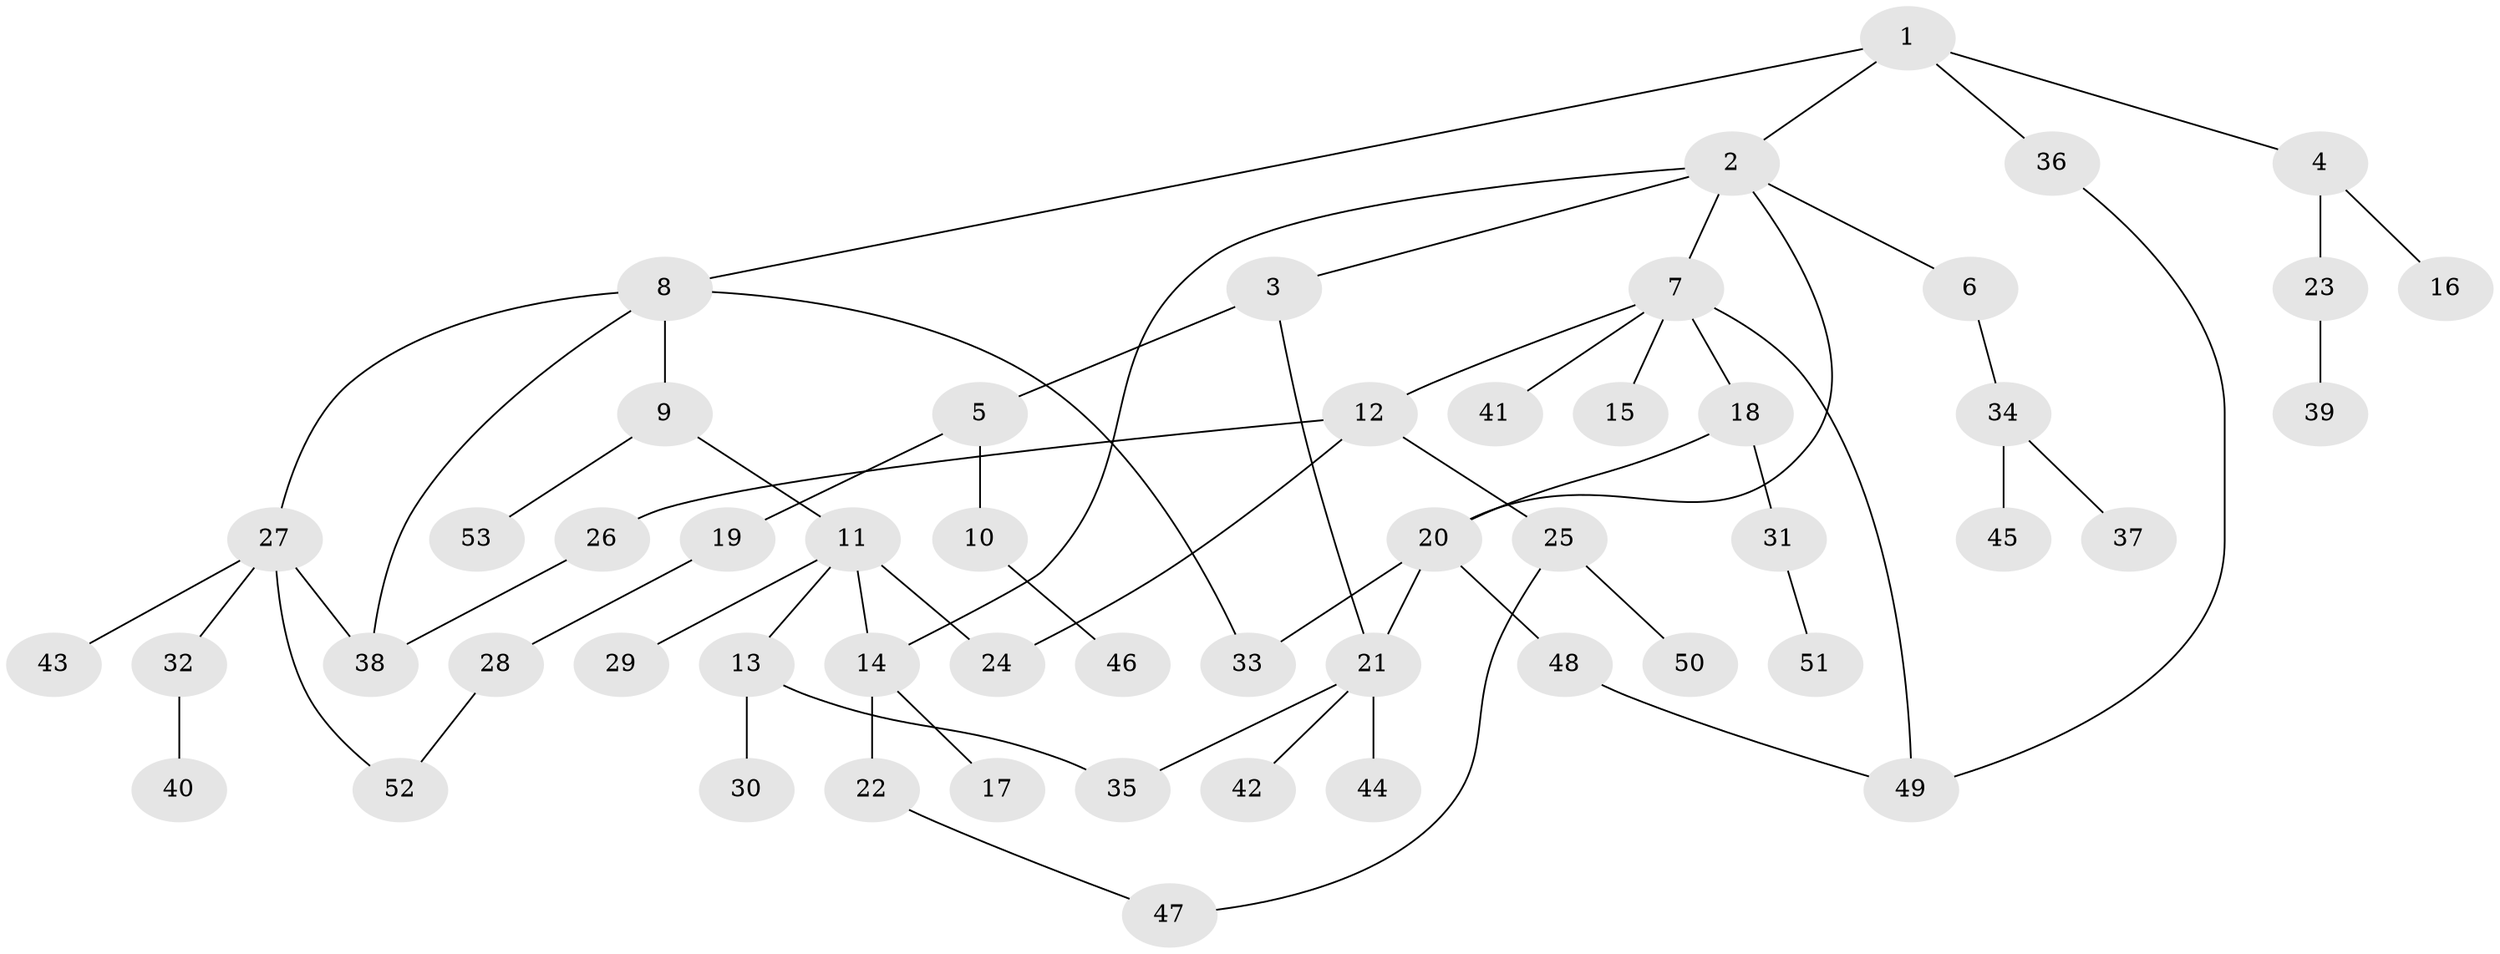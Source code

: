 // coarse degree distribution, {4: 0.2222222222222222, 7: 0.037037037037037035, 3: 0.18518518518518517, 2: 0.25925925925925924, 5: 0.037037037037037035, 1: 0.25925925925925924}
// Generated by graph-tools (version 1.1) at 2025/49/03/04/25 22:49:05]
// undirected, 53 vertices, 64 edges
graph export_dot {
  node [color=gray90,style=filled];
  1;
  2;
  3;
  4;
  5;
  6;
  7;
  8;
  9;
  10;
  11;
  12;
  13;
  14;
  15;
  16;
  17;
  18;
  19;
  20;
  21;
  22;
  23;
  24;
  25;
  26;
  27;
  28;
  29;
  30;
  31;
  32;
  33;
  34;
  35;
  36;
  37;
  38;
  39;
  40;
  41;
  42;
  43;
  44;
  45;
  46;
  47;
  48;
  49;
  50;
  51;
  52;
  53;
  1 -- 2;
  1 -- 4;
  1 -- 8;
  1 -- 36;
  2 -- 3;
  2 -- 6;
  2 -- 7;
  2 -- 20;
  2 -- 14;
  3 -- 5;
  3 -- 21;
  4 -- 16;
  4 -- 23;
  5 -- 10;
  5 -- 19;
  6 -- 34;
  7 -- 12;
  7 -- 15;
  7 -- 18;
  7 -- 41;
  7 -- 49;
  8 -- 9;
  8 -- 27;
  8 -- 33;
  8 -- 38;
  9 -- 11;
  9 -- 53;
  10 -- 46;
  11 -- 13;
  11 -- 14;
  11 -- 29;
  11 -- 24;
  12 -- 24;
  12 -- 25;
  12 -- 26;
  13 -- 30;
  13 -- 35;
  14 -- 17;
  14 -- 22;
  18 -- 31;
  18 -- 20;
  19 -- 28;
  20 -- 33;
  20 -- 48;
  20 -- 21;
  21 -- 35;
  21 -- 42;
  21 -- 44;
  22 -- 47;
  23 -- 39;
  25 -- 47;
  25 -- 50;
  26 -- 38;
  27 -- 32;
  27 -- 38;
  27 -- 43;
  27 -- 52;
  28 -- 52;
  31 -- 51;
  32 -- 40;
  34 -- 37;
  34 -- 45;
  36 -- 49;
  48 -- 49;
}
